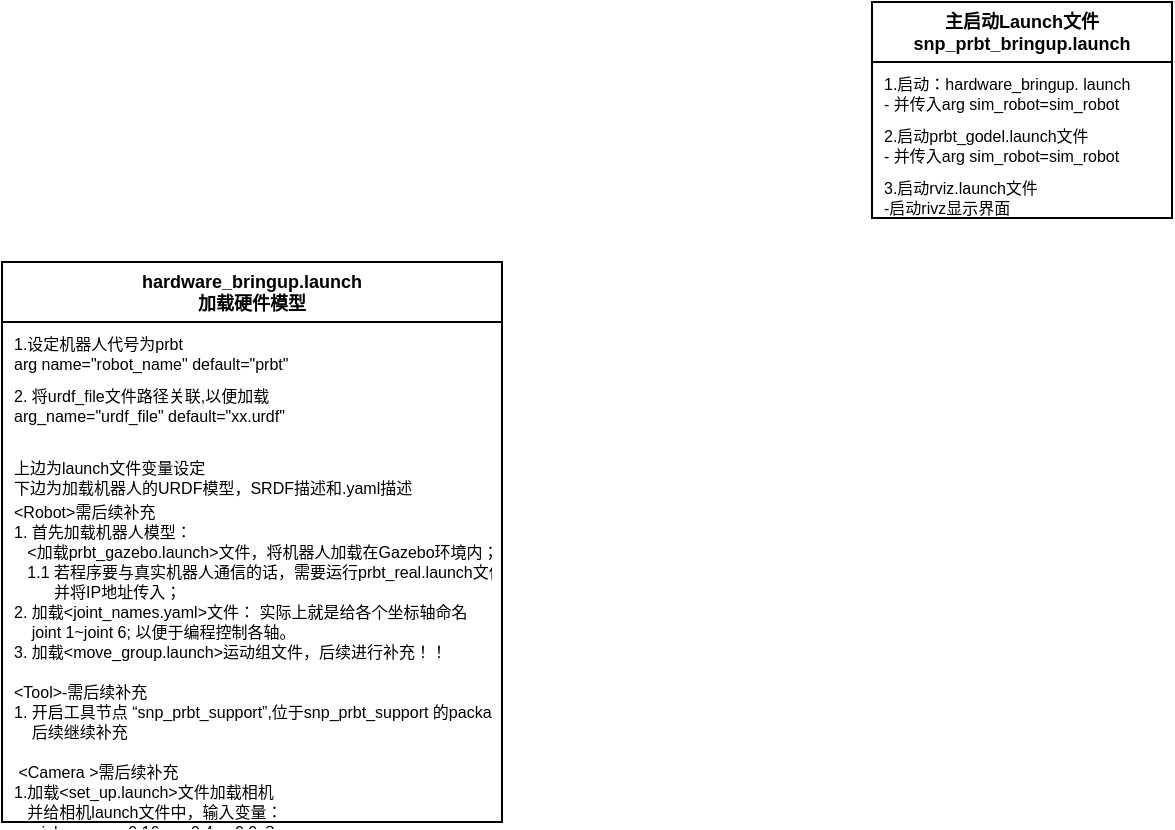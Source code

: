 <mxfile version="13.6.5" type="github">
  <diagram name="Page-1" id="9f46799a-70d6-7492-0946-bef42562c5a5">
    <mxGraphModel dx="400" dy="420" grid="1" gridSize="10" guides="1" tooltips="1" connect="1" arrows="1" fold="1" page="1" pageScale="1" pageWidth="1100" pageHeight="850" background="#ffffff" math="0" shadow="0">
      <root>
        <mxCell id="0" />
        <mxCell id="1" parent="0" />
        <mxCell id="KAkbny95yHru2cI5Tnwd-2" value="主启动Launch文件&#xa;snp_prbt_bringup.launch" style="swimlane;fontStyle=1;childLayout=stackLayout;horizontal=1;startSize=30;fillColor=none;horizontalStack=0;resizeParent=1;resizeParentMax=0;resizeLast=0;collapsible=1;marginBottom=0;fontSize=9;" parent="1" vertex="1">
          <mxGeometry x="475" y="30" width="150" height="108" as="geometry">
            <mxRectangle x="510" y="200" width="90" height="26" as="alternateBounds" />
          </mxGeometry>
        </mxCell>
        <mxCell id="KAkbny95yHru2cI5Tnwd-3" value="1.启动：hardware_bringup. launch&#xa;- 并传入arg sim_robot=sim_robot" style="text;strokeColor=none;fillColor=none;align=left;verticalAlign=top;spacingLeft=4;spacingRight=4;overflow=hidden;rotatable=0;points=[[0,0.5],[1,0.5]];portConstraint=eastwest;fontSize=8;" parent="KAkbny95yHru2cI5Tnwd-2" vertex="1">
          <mxGeometry y="30" width="150" height="26" as="geometry" />
        </mxCell>
        <mxCell id="KAkbny95yHru2cI5Tnwd-4" value="2.启动prbt_godel.launch文件&#xa;- 并传入arg sim_robot=sim_robot" style="text;strokeColor=none;fillColor=none;align=left;verticalAlign=top;spacingLeft=4;spacingRight=4;overflow=hidden;rotatable=0;points=[[0,0.5],[1,0.5]];portConstraint=eastwest;fontSize=8;" parent="KAkbny95yHru2cI5Tnwd-2" vertex="1">
          <mxGeometry y="56" width="150" height="26" as="geometry" />
        </mxCell>
        <mxCell id="KAkbny95yHru2cI5Tnwd-5" value="3.启动rviz.launch文件&#xa;-启动rivz显示界面" style="text;strokeColor=none;fillColor=none;align=left;verticalAlign=top;spacingLeft=4;spacingRight=4;overflow=hidden;rotatable=0;points=[[0,0.5],[1,0.5]];portConstraint=eastwest;fontSize=8;" parent="KAkbny95yHru2cI5Tnwd-2" vertex="1">
          <mxGeometry y="82" width="150" height="26" as="geometry" />
        </mxCell>
        <mxCell id="o36uRRZI3loZWV72tVVz-1" value="hardware_bringup.launch&#xa;加载硬件模型" style="swimlane;fontStyle=1;childLayout=stackLayout;horizontal=1;startSize=30;fillColor=none;horizontalStack=0;resizeParent=1;resizeParentMax=0;resizeLast=0;collapsible=1;marginBottom=0;fontSize=9;" vertex="1" parent="1">
          <mxGeometry x="40" y="160" width="250" height="280" as="geometry">
            <mxRectangle x="510" y="200" width="90" height="26" as="alternateBounds" />
          </mxGeometry>
        </mxCell>
        <mxCell id="o36uRRZI3loZWV72tVVz-2" value="1.设定机器人代号为prbt&#xa;arg name=&quot;robot_name&quot; default=&quot;prbt&quot;" style="text;strokeColor=none;fillColor=none;align=left;verticalAlign=top;spacingLeft=4;spacingRight=4;overflow=hidden;rotatable=0;points=[[0,0.5],[1,0.5]];portConstraint=eastwest;fontSize=8;" vertex="1" parent="o36uRRZI3loZWV72tVVz-1">
          <mxGeometry y="30" width="250" height="26" as="geometry" />
        </mxCell>
        <mxCell id="o36uRRZI3loZWV72tVVz-7" value="2. 将urdf_file文件路径关联,以便加载&#xa;arg_name=&quot;urdf_file&quot; default=&quot;xx.urdf&quot;" style="text;strokeColor=none;fillColor=none;align=left;verticalAlign=top;spacingLeft=4;spacingRight=4;overflow=hidden;rotatable=0;points=[[0,0.5],[1,0.5]];portConstraint=eastwest;fontSize=8;" vertex="1" parent="o36uRRZI3loZWV72tVVz-1">
          <mxGeometry y="56" width="250" height="26" as="geometry" />
        </mxCell>
        <mxCell id="o36uRRZI3loZWV72tVVz-8" value="&#xa;上边为launch文件变量设定&#xa;下边为加载机器人的URDF模型，SRDF描述和.yaml描述&#xa;" style="text;strokeColor=none;fillColor=none;align=left;verticalAlign=top;spacingLeft=4;spacingRight=4;overflow=hidden;rotatable=0;points=[[0,0.5],[1,0.5]];portConstraint=eastwest;fontSize=8;" vertex="1" parent="o36uRRZI3loZWV72tVVz-1">
          <mxGeometry y="82" width="250" height="32" as="geometry" />
        </mxCell>
        <mxCell id="o36uRRZI3loZWV72tVVz-13" value="&lt;Robot&gt;需后续补充&#xa;1. 首先加载机器人模型：&#xa;   &lt;加载prbt_gazebo.launch&gt;文件，将机器人加载在Gazebo环境内；&#xa;   1.1 若程序要与真实机器人通信的话，需要运行prbt_real.launch文件&#xa;         并将IP地址传入；&#xa;2. 加载&lt;joint_names.yaml&gt;文件： 实际上就是给各个坐标轴命名&#xa;    joint 1~joint 6; 以便于编程控制各轴。&#xa;3. 加载&lt;move_group.launch&gt;运动组文件，后续进行补充！！&#xa;&#xa;&lt;Tool&gt;-需后续补充&#xa;1. 开启工具节点 “snp_prbt_support”,位于snp_prbt_support 的package里面&#xa;    后续继续补充&#xa;&#xa; &lt;Camera &gt;需后续补充&#xa;1.加载&lt;set_up.launch&gt;文件加载相机&#xa;   并给相机launch文件中，输入变量：&#xa;   roi_lower : x=-0.16, y=-0.4,z=0.0 ？&#xa;   roi_upper: x=0.16,   y=0.4, z=0.6 ？" style="text;strokeColor=none;fillColor=none;align=left;verticalAlign=top;spacingLeft=4;spacingRight=4;overflow=hidden;rotatable=0;points=[[0,0.5],[1,0.5]];portConstraint=eastwest;fontSize=8;" vertex="1" parent="o36uRRZI3loZWV72tVVz-1">
          <mxGeometry y="114" width="250" height="166" as="geometry" />
        </mxCell>
      </root>
    </mxGraphModel>
  </diagram>
</mxfile>
